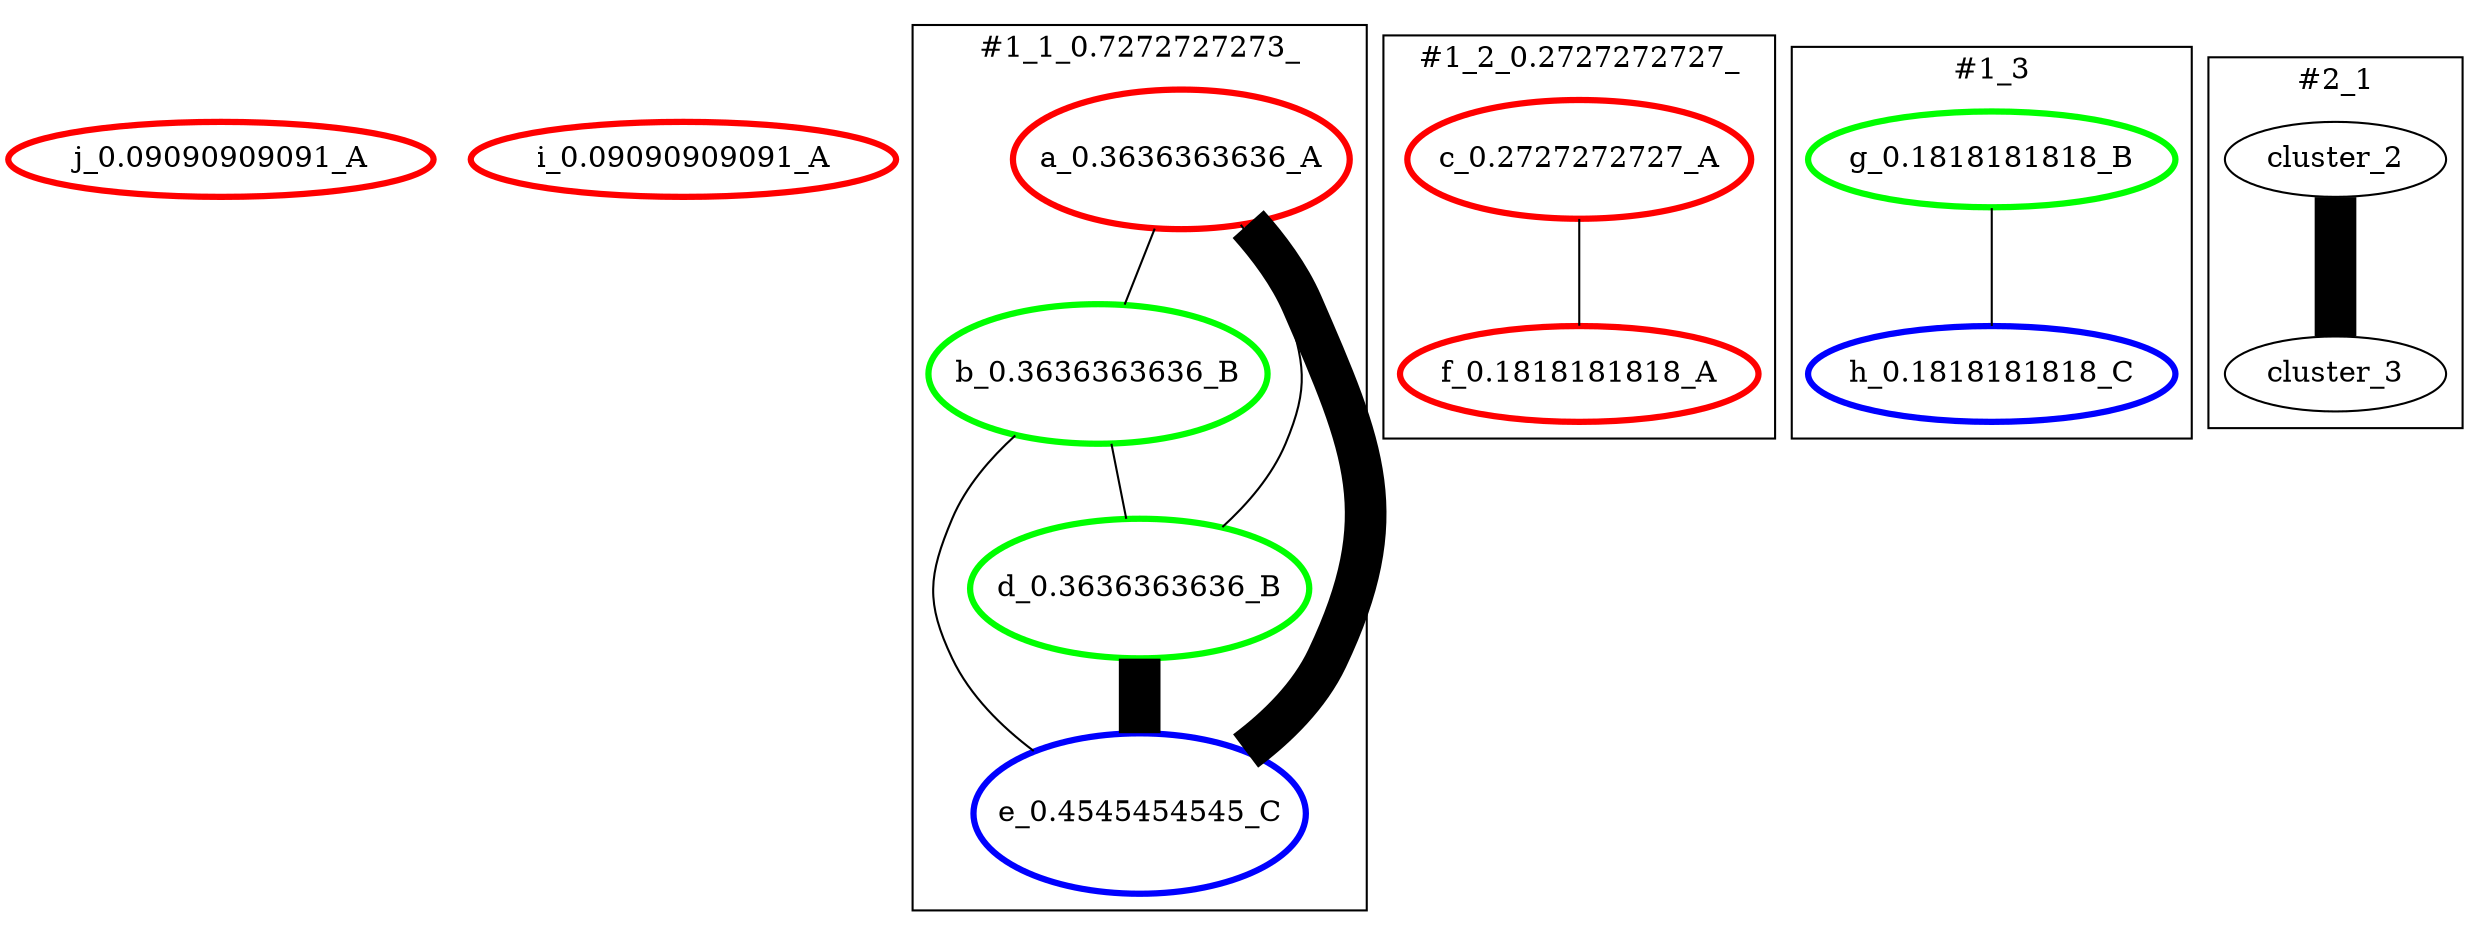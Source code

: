 digraph G {
  edge [dir=none]
n_15 [label="j_0.09090909091_A" height=0.5 width=0.75 color="#FF0000" style="setlinewidth(3)" ]
n_14 [label="i_0.09090909091_A" height=0.5 width=0.75 color="#FF0000" style="setlinewidth(3)" ]
  subgraph cluster_2 {
label="#1_1_0.7272727273_"
n_6 [label="a_0.3636363636_A" height=0.9285714285 width=1.39285714275 color="#FF0000" style="setlinewidth(3)" ]
n_7 [label="b_0.3636363636_B" height=0.9285714285 width=1.39285714275 color="#00FF00" style="setlinewidth(3)" ]
n_9 [label="d_0.3636363636_B" height=0.9285714285 width=1.39285714275 color="#00FF00" style="setlinewidth(3)" ]
n_10 [label="e_0.4545454545_C" height=1.0714285715 width=1.60714285725 color="#0000FF" style="setlinewidth(3)" ]
n_6 -> n_7 [style="setlinewidth(1)" ]
n_6 -> n_9 [style="setlinewidth(1)" ]
n_7 -> n_9 [style="setlinewidth(1)" ]
n_6 -> n_10 [style="setlinewidth(20)" ]
n_7 -> n_10 [style="setlinewidth(1)" ]
n_9 -> n_10 [style="setlinewidth(20)" ]
  }
  subgraph cluster_3 {
label="#1_2_0.2727272727_"
n_8 [label="c_0.2727272727_A" height=0.7857142855 width=1.17857142825 color="#FF0000" style="setlinewidth(3)" ]
n_11 [label="f_0.1818181818_A" height=0.642857143 width=0.9642857144999999 color="#FF0000" style="setlinewidth(3)" ]
n_8 -> n_11 [style="setlinewidth(1)" ]
  }
  subgraph cluster_4 {
label="#1_3"
n_12 [label="g_0.1818181818_B" height=0.642857143 width=0.9642857144999999 color="#00FF00" style="setlinewidth(3)" ]
n_13 [label="h_0.1818181818_C" height=0.642857143 width=0.9642857144999999 color="#0000FF" style="setlinewidth(3)" ]
n_12 -> n_13 [style="setlinewidth(1)" ]
  }
  subgraph cluster_5 {
label="#2_1"
cluster_3 []
cluster_2 []
cluster_2 -> cluster_3 [style="setlinewidth(20)" ]
  }
}
